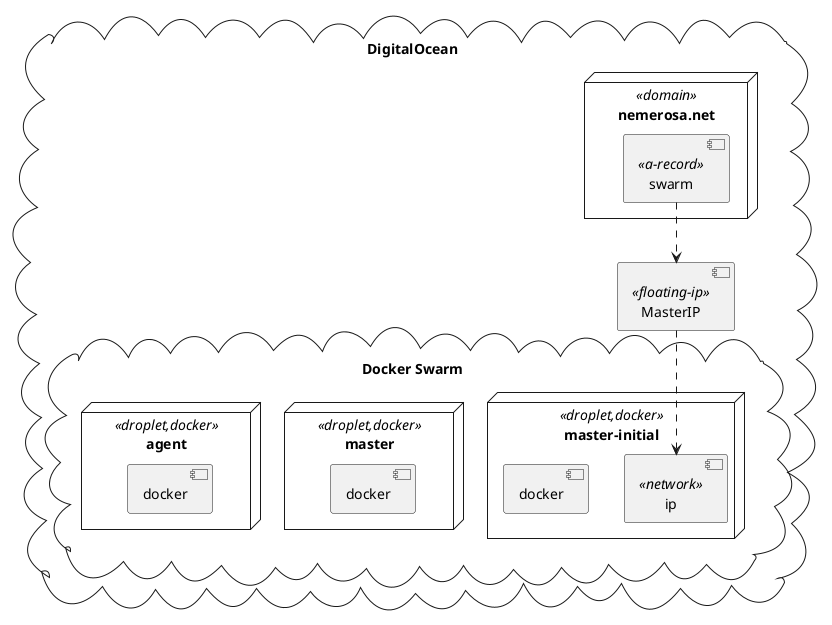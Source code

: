 @startuml
cloud "DigitalOcean" {

    cloud "Docker Swarm" {

        node "master-initial" <<droplet,docker>> {
            component "ip" <<network>> as MasterIP
            component "docker" as MasterDocker
        }

        node "master" <<droplet,docker>> {
            component "docker" as MasterSecondaryDocker
        }

        node "agent" <<droplet,docker>> {
            component "docker" as AgentDocker
        }

    }

    component "MasterIP" <<floating-ip>> as MasterFloatingIP

    node "nemerosa.net" <<domain>> {
        component "swarm" <<a-record>> as SwarmDNS
    }

}

MasterFloatingIP ..> MasterIP
SwarmDNS ..> MasterFloatingIP
@enduml

